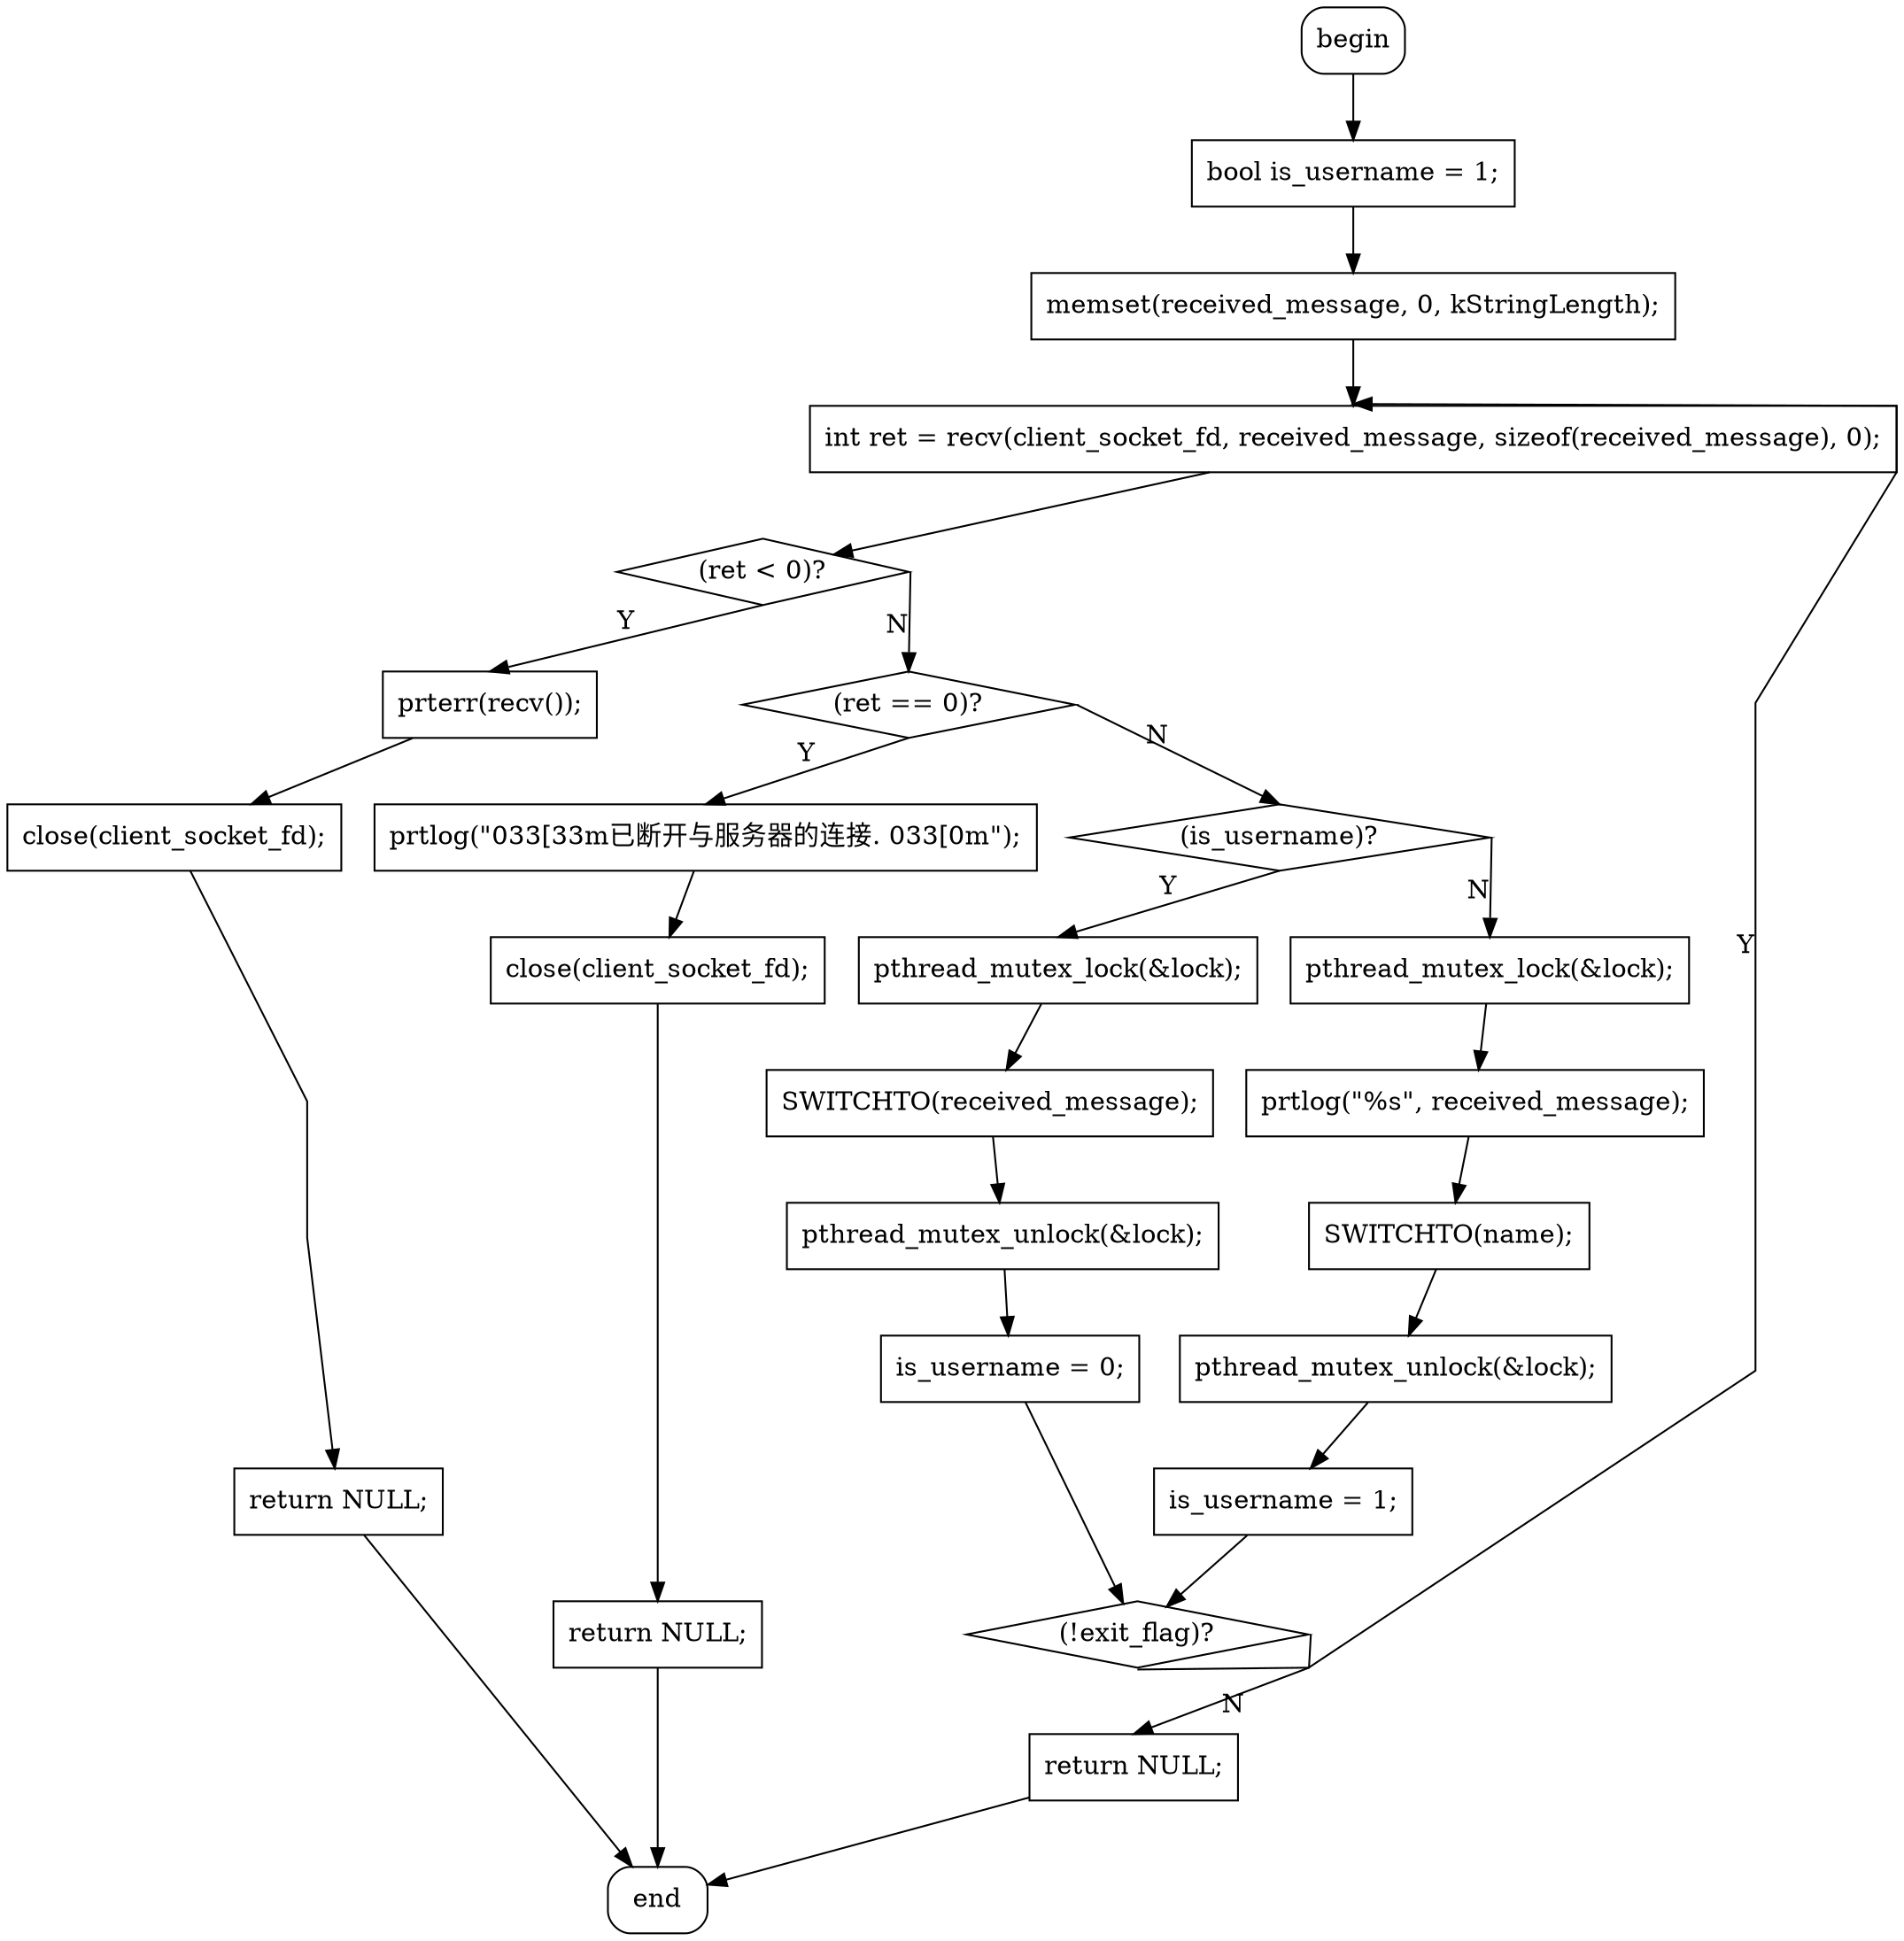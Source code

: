 digraph {
graph [splines=polyline];
D0 [shape=box, style=rounded, label="begin"];
{rank = sink; D1 [shape=box, style=rounded, label="end"];}
D4 [shape=box, label="bool is_username = 1;"];
D6 [shape=box, label="memset(received_message, 0, kStringLength);"];
D10 [shape=diamond, label="(!exit_flag)?"];
D13 [shape=box, label="int ret = recv(client_socket_fd, received_message, sizeof(received_message), 0);"];
D15 [shape=diamond, label="(ret < 0)?"];
D20 [shape=box, label="prterr(recv());"];
D22 [shape=box, label="close(client_socket_fd);"];
D24 [shape=box, label="return NULL;"];
D26 [shape=diamond, label="(ret == 0)?"];
D31 [shape=box, label="prtlog(\"\033[33m已断开与服务器的连接. \033[0m\");"];
D33 [shape=box, label="close(client_socket_fd);"];
D35 [shape=box, label="return NULL;"];
D37 [shape=diamond, label="(is_username)?"];
D42 [shape=box, label="pthread_mutex_lock(&lock);"];
D44 [shape=box, label="SWITCHTO(received_message);"];
D46 [shape=box, label="pthread_mutex_unlock(&lock);"];
D48 [shape=box, label="is_username = 0;"];
D52 [shape=box, label="pthread_mutex_lock(&lock);"];
D54 [shape=box, label="prtlog(\"%s\", received_message);"];
D56 [shape=box, label="SWITCHTO(name);"];
D58 [shape=box, label="pthread_mutex_unlock(&lock);"];
D60 [shape=box, label="is_username = 1;"];
D62 [shape=box, label="return NULL;"];
D4 -> D6;
D10:e -> D62:n [xlabel=N];
D6 -> D13;
D13 -> D15;
D26:e -> D37:n [xlabel=N];
D20 -> D22;
D22 -> D24;
D15:e -> D26:n [xlabel=N];
D24 -> D1;
D31 -> D33;
D26:s -> D31:n [xlabel=Y];
D33 -> D35;
D35 -> D1;
D15:s -> D20:n [xlabel=Y];
D42 -> D44;
D44 -> D46;
D46 -> D48;
D48 -> D10;
D52 -> D54;
D37:s -> D42:n [xlabel=Y];
D37:e -> D52:n [xlabel=N];
D54 -> D56;
D56 -> D58;
D58 -> D60;
D60 -> D10;
D10:s -> D13:n [xlabel=Y];
D62 -> D1;
D0 -> D4;
}
